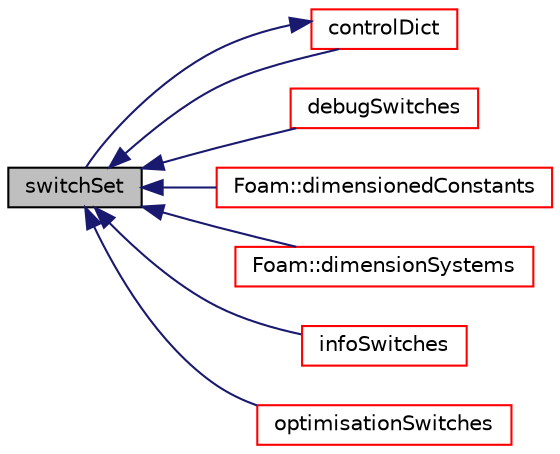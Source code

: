 digraph "switchSet"
{
  bgcolor="transparent";
  edge [fontname="Helvetica",fontsize="10",labelfontname="Helvetica",labelfontsize="10"];
  node [fontname="Helvetica",fontsize="10",shape=record];
  rankdir="LR";
  Node1 [label="switchSet",height=0.2,width=0.4,color="black", fillcolor="grey75", style="filled", fontcolor="black"];
  Node1 -> Node2 [dir="back",color="midnightblue",fontsize="10",style="solid",fontname="Helvetica"];
  Node2 [label="controlDict",height=0.2,width=0.4,color="red",URL="$a10752.html#a99ec32314c649e103ec5b70effea2d96",tooltip="The central control dictionary. "];
  Node2 -> Node1 [dir="back",color="midnightblue",fontsize="10",style="solid",fontname="Helvetica"];
  Node1 -> Node3 [dir="back",color="midnightblue",fontsize="10",style="solid",fontname="Helvetica"];
  Node3 [label="debugSwitches",height=0.2,width=0.4,color="red",URL="$a10752.html#ae2433dfbd6f48fe155756f10df21df61",tooltip="The DebugSwitches sub-dictionary in the central controlDict. "];
  Node1 -> Node4 [dir="back",color="midnightblue",fontsize="10",style="solid",fontname="Helvetica"];
  Node4 [label="Foam::dimensionedConstants",height=0.2,width=0.4,color="red",URL="$a10733.html#ac102b63ae781cfc594a265de42eced84"];
  Node1 -> Node5 [dir="back",color="midnightblue",fontsize="10",style="solid",fontname="Helvetica"];
  Node5 [label="Foam::dimensionSystems",height=0.2,width=0.4,color="red",URL="$a10733.html#adda21e768924132a24733974cbbdb04a",tooltip="Top level dictionary. "];
  Node1 -> Node6 [dir="back",color="midnightblue",fontsize="10",style="solid",fontname="Helvetica"];
  Node6 [label="infoSwitches",height=0.2,width=0.4,color="red",URL="$a10752.html#abc210d80347a857ecc28605653cfd485",tooltip="The InfoSwitches sub-dictionary in the central controlDict. "];
  Node1 -> Node7 [dir="back",color="midnightblue",fontsize="10",style="solid",fontname="Helvetica"];
  Node7 [label="optimisationSwitches",height=0.2,width=0.4,color="red",URL="$a10752.html#a620a08d8265bd23ada1f1f0a575c721b",tooltip="The OptimisationSwitches sub-dictionary in the central controlDict. "];
}
